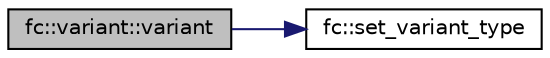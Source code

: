 digraph "fc::variant::variant"
{
  edge [fontname="Helvetica",fontsize="10",labelfontname="Helvetica",labelfontsize="10"];
  node [fontname="Helvetica",fontsize="10",shape=record];
  rankdir="LR";
  Node0 [label="fc::variant::variant",height=0.2,width=0.4,color="black", fillcolor="grey75", style="filled", fontcolor="black"];
  Node0 -> Node1 [color="midnightblue",fontsize="10",style="solid",fontname="Helvetica"];
  Node1 [label="fc::set_variant_type",height=0.2,width=0.4,color="black", fillcolor="white", style="filled",URL="$namespacefc.html#a101ffbbefd2ddbb23eea290bbe9f87a1"];
}
